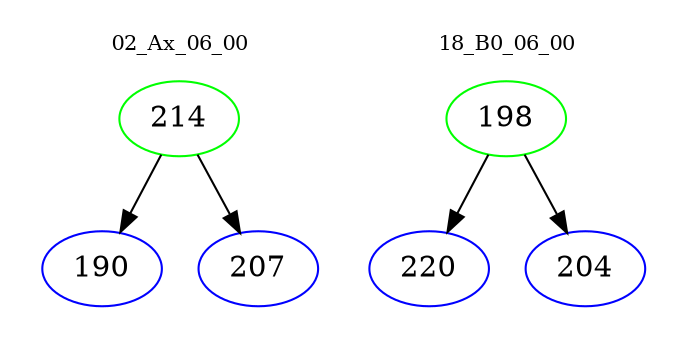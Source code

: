 digraph{
subgraph cluster_0 {
color = white
label = "02_Ax_06_00";
fontsize=10;
T0_214 [label="214", color="green"]
T0_214 -> T0_190 [color="black"]
T0_190 [label="190", color="blue"]
T0_214 -> T0_207 [color="black"]
T0_207 [label="207", color="blue"]
}
subgraph cluster_1 {
color = white
label = "18_B0_06_00";
fontsize=10;
T1_198 [label="198", color="green"]
T1_198 -> T1_220 [color="black"]
T1_220 [label="220", color="blue"]
T1_198 -> T1_204 [color="black"]
T1_204 [label="204", color="blue"]
}
}
